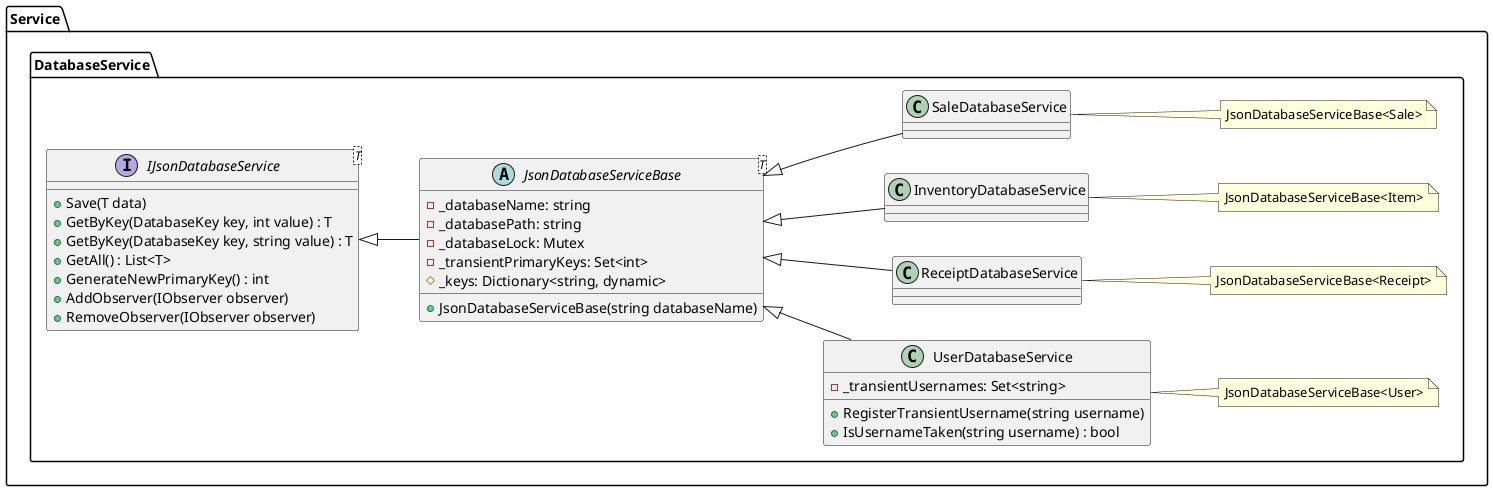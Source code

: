 @startuml database-service-class-diagram

left to right direction

namespace Service {
namespace DatabaseService {

' T should be a JSON serializable object.
interface IJsonDatabaseService<T> {
    + Save(T data)
    + GetByKey(DatabaseKey key, int value) : T
    + GetByKey(DatabaseKey key, string value) : T
    + GetAll() : List<T>
    + GenerateNewPrimaryKey() : int
    + AddObserver(IObserver observer)
    + RemoveObserver(IObserver observer)
}

' T should be a JSON serializable object.
abstract JsonDatabaseServiceBase<T> {
    - _databaseName: string
    - _databasePath: string
    - _databaseLock: Mutex
    - _transientPrimaryKeys: Set<int>
    # _keys: Dictionary<string, dynamic> 
    + JsonDatabaseServiceBase(string databaseName)
}

JsonDatabaseServiceBase -up-|> IJsonDatabaseService

class UserDatabaseService {
    - _transientUsernames: Set<string>
    + RegisterTransientUsername(string username)
    + IsUsernameTaken(string username) : bool
}

UserDatabaseService -up-|> JsonDatabaseServiceBase
note right of UserDatabaseService: JsonDatabaseServiceBase<User>

class ReceiptDatabaseService {}

ReceiptDatabaseService -up-|> JsonDatabaseServiceBase
note right of ReceiptDatabaseService: JsonDatabaseServiceBase<Receipt>

class InventoryDatabaseService {}

InventoryDatabaseService -up-|> JsonDatabaseServiceBase
note right of InventoryDatabaseService: JsonDatabaseServiceBase<Item>

class SaleDatabaseService {}

SaleDatabaseService -up-|> JsonDatabaseServiceBase
note right of SaleDatabaseService: JsonDatabaseServiceBase<Sale>

}
}

@enduml